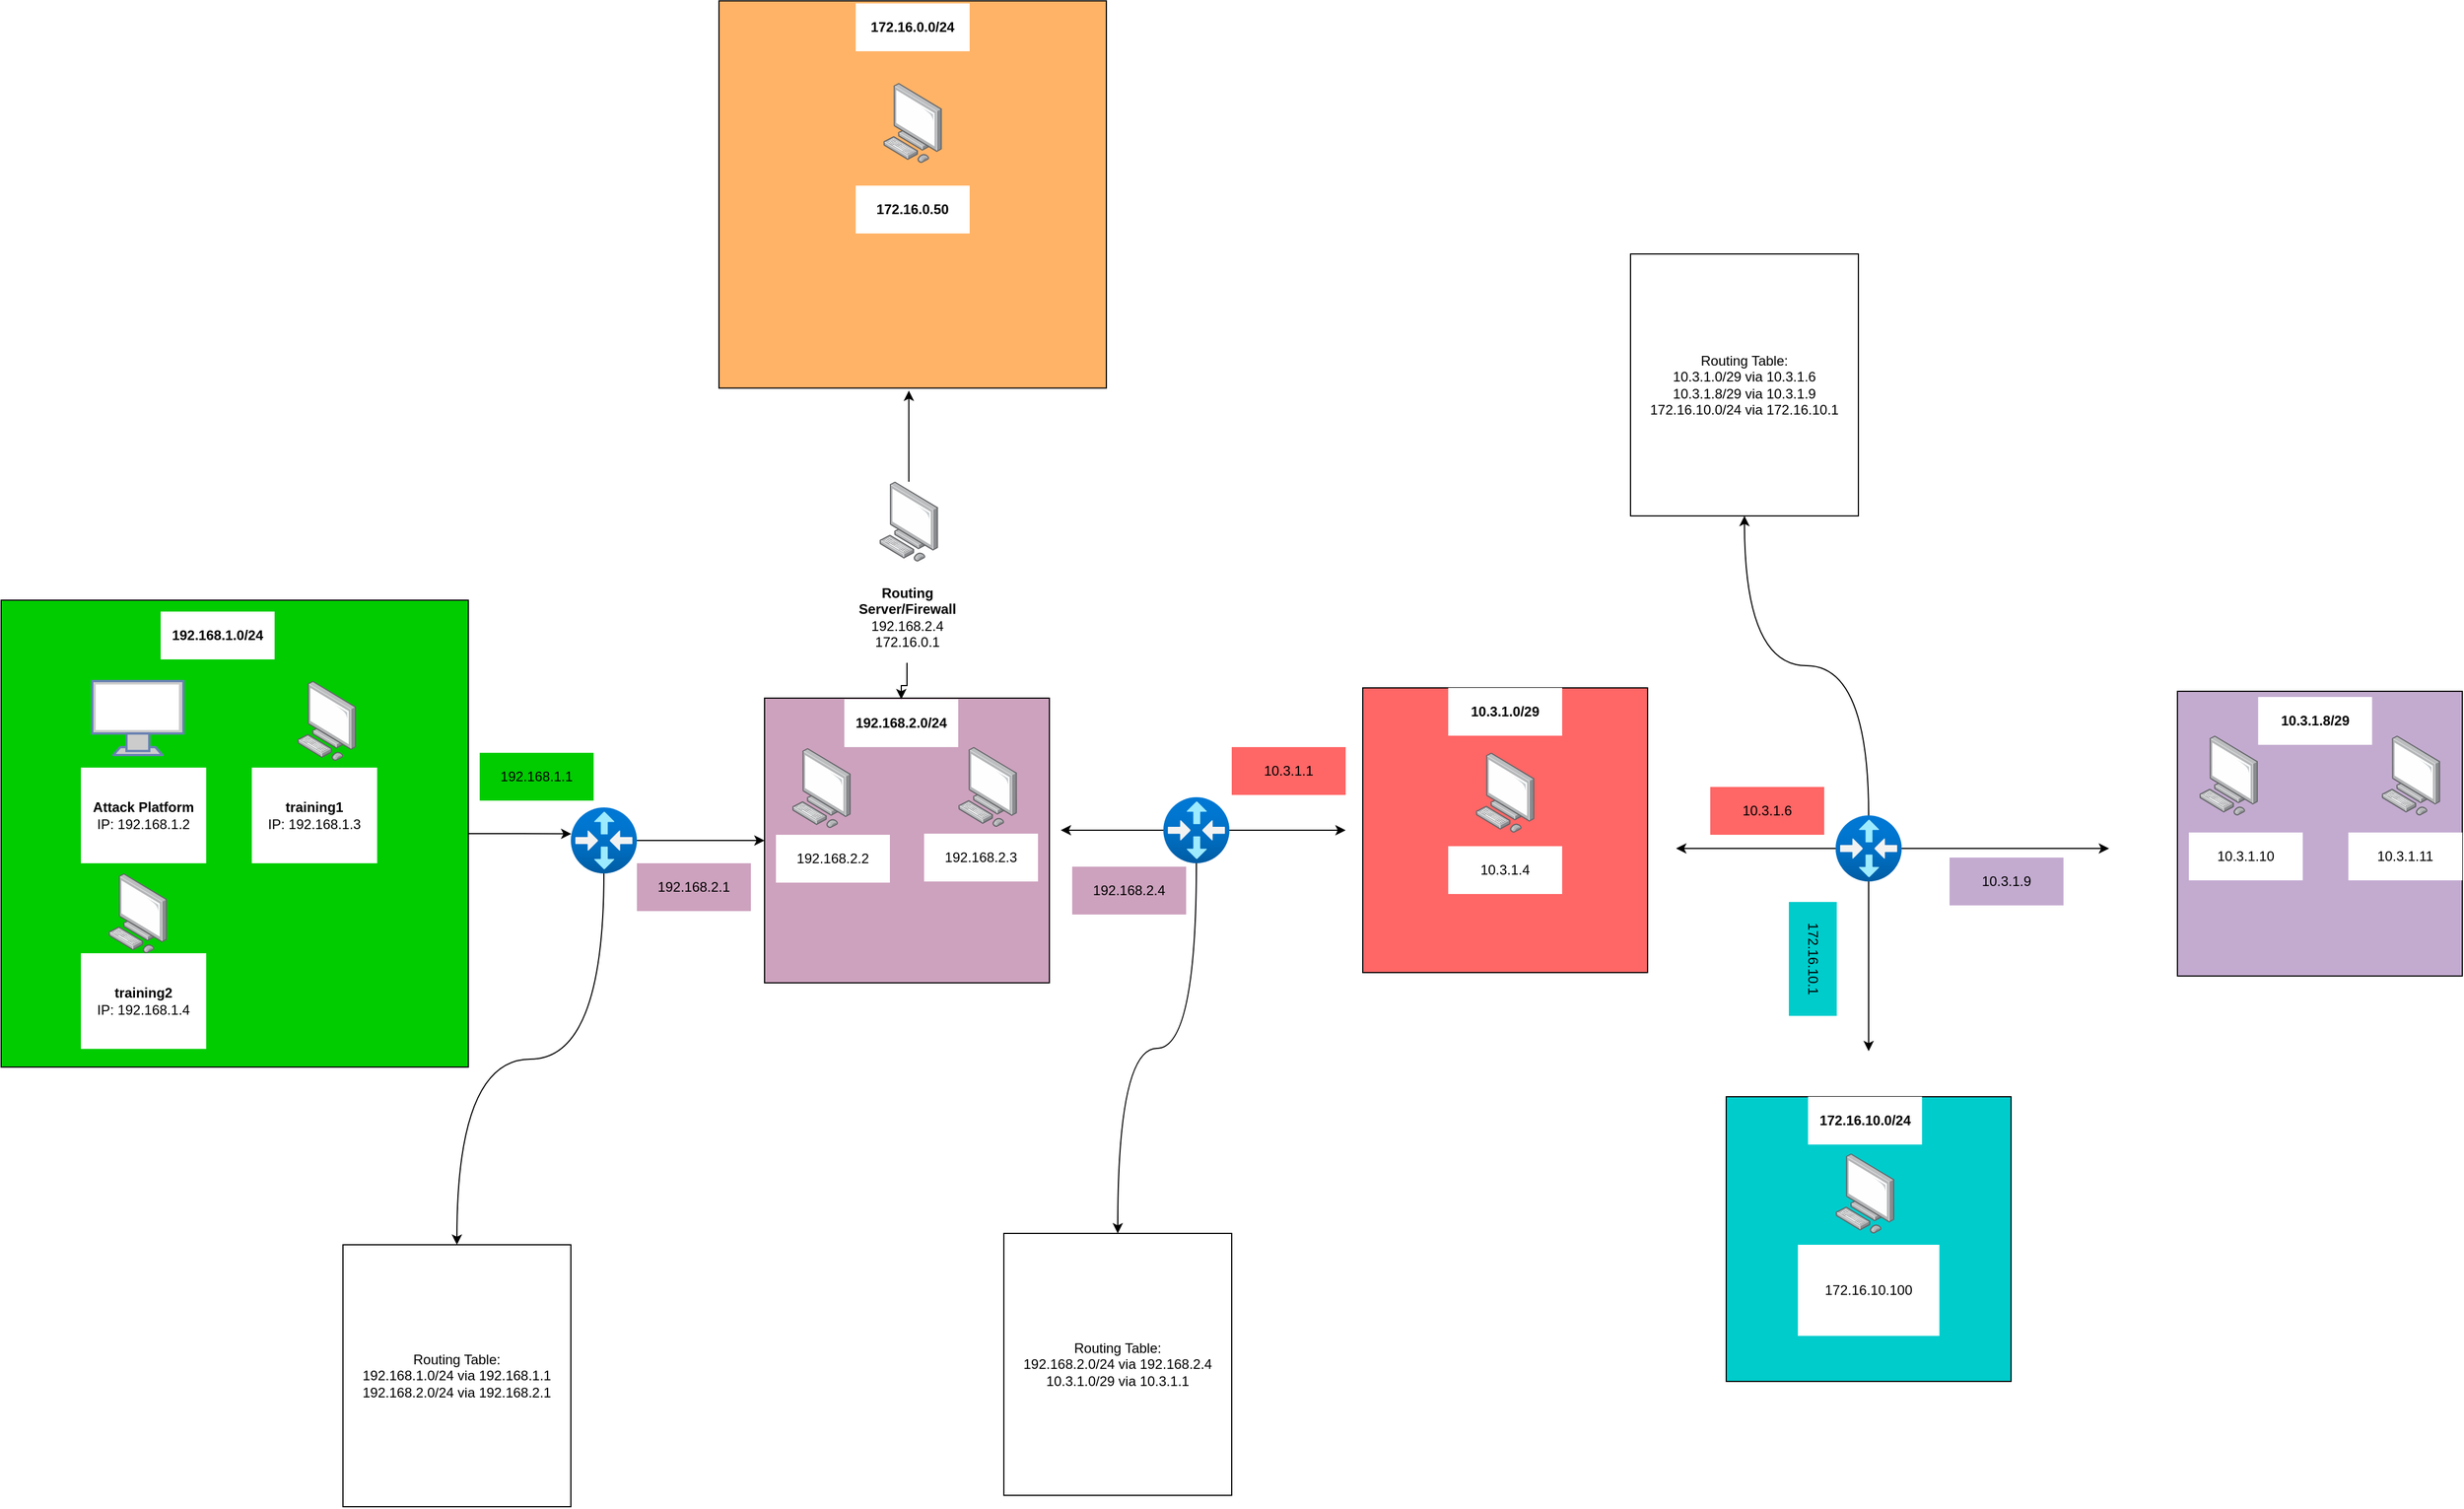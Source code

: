<mxfile version="22.1.5" type="github">
  <diagram name="Page-1" id="JbzRH35_Jp3MEoYcQfOq">
    <mxGraphModel dx="4075" dy="2755" grid="1" gridSize="10" guides="1" tooltips="1" connect="1" arrows="1" fold="1" page="1" pageScale="1" pageWidth="850" pageHeight="1100" math="0" shadow="0">
      <root>
        <mxCell id="0" />
        <mxCell id="1" parent="0" />
        <mxCell id="ab_D_kLyQdRW7rkLjhHX-5" value="" style="whiteSpace=wrap;html=1;aspect=fixed;fillColor=#00CC00;" vertex="1" parent="1">
          <mxGeometry x="-170" y="144" width="410" height="410" as="geometry" />
        </mxCell>
        <mxCell id="ab_D_kLyQdRW7rkLjhHX-2" value="" style="image;points=[];aspect=fixed;html=1;align=center;shadow=0;dashed=0;image=img/lib/allied_telesis/computer_and_terminals/Personal_Computer.svg;" vertex="1" parent="1">
          <mxGeometry x="-75.83" y="384" width="51.65" height="70" as="geometry" />
        </mxCell>
        <mxCell id="ab_D_kLyQdRW7rkLjhHX-3" value="" style="image;points=[];aspect=fixed;html=1;align=center;shadow=0;dashed=0;image=img/lib/allied_telesis/computer_and_terminals/Personal_Computer.svg;" vertex="1" parent="1">
          <mxGeometry x="90" y="215" width="51.65" height="70" as="geometry" />
        </mxCell>
        <mxCell id="ab_D_kLyQdRW7rkLjhHX-36" style="edgeStyle=orthogonalEdgeStyle;rounded=0;orthogonalLoop=1;jettySize=auto;html=1;entryX=0;entryY=0.5;entryDx=0;entryDy=0;" edge="1" parent="1" source="ab_D_kLyQdRW7rkLjhHX-4" target="ab_D_kLyQdRW7rkLjhHX-8">
          <mxGeometry relative="1" as="geometry" />
        </mxCell>
        <mxCell id="ab_D_kLyQdRW7rkLjhHX-67" style="edgeStyle=orthogonalEdgeStyle;curved=1;rounded=0;orthogonalLoop=1;jettySize=auto;html=1;" edge="1" parent="1" source="ab_D_kLyQdRW7rkLjhHX-4" target="ab_D_kLyQdRW7rkLjhHX-64">
          <mxGeometry relative="1" as="geometry" />
        </mxCell>
        <mxCell id="ab_D_kLyQdRW7rkLjhHX-4" value="" style="image;aspect=fixed;html=1;points=[];align=center;fontSize=12;image=img/lib/azure2/networking/Virtual_Router.svg;" vertex="1" parent="1">
          <mxGeometry x="330" y="326" width="58" height="58" as="geometry" />
        </mxCell>
        <mxCell id="ab_D_kLyQdRW7rkLjhHX-7" value="" style="fontColor=#0066CC;verticalAlign=top;verticalLabelPosition=bottom;labelPosition=center;align=center;html=1;outlineConnect=0;fillColor=#CCCCCC;strokeColor=#6881B3;gradientColor=none;gradientDirection=north;strokeWidth=2;shape=mxgraph.networks.monitor;" vertex="1" parent="1">
          <mxGeometry x="-90" y="215" width="80" height="65" as="geometry" />
        </mxCell>
        <mxCell id="ab_D_kLyQdRW7rkLjhHX-8" value="" style="whiteSpace=wrap;html=1;aspect=fixed;fillColor=#CDA2BE;" vertex="1" parent="1">
          <mxGeometry x="500" y="230" width="250" height="250" as="geometry" />
        </mxCell>
        <mxCell id="ab_D_kLyQdRW7rkLjhHX-9" value="" style="image;points=[];aspect=fixed;html=1;align=center;shadow=0;dashed=0;image=img/lib/allied_telesis/computer_and_terminals/Personal_Computer.svg;" vertex="1" parent="1">
          <mxGeometry x="524.18" y="274" width="51.65" height="70" as="geometry" />
        </mxCell>
        <mxCell id="ab_D_kLyQdRW7rkLjhHX-10" value="" style="image;points=[];aspect=fixed;html=1;align=center;shadow=0;dashed=0;image=img/lib/allied_telesis/computer_and_terminals/Personal_Computer.svg;" vertex="1" parent="1">
          <mxGeometry x="670" y="273" width="51.65" height="70" as="geometry" />
        </mxCell>
        <mxCell id="ab_D_kLyQdRW7rkLjhHX-45" style="edgeStyle=orthogonalEdgeStyle;rounded=0;orthogonalLoop=1;jettySize=auto;html=1;" edge="1" parent="1" source="ab_D_kLyQdRW7rkLjhHX-11">
          <mxGeometry relative="1" as="geometry">
            <mxPoint x="760" y="346" as="targetPoint" />
          </mxGeometry>
        </mxCell>
        <mxCell id="ab_D_kLyQdRW7rkLjhHX-46" style="edgeStyle=orthogonalEdgeStyle;rounded=0;orthogonalLoop=1;jettySize=auto;html=1;" edge="1" parent="1" source="ab_D_kLyQdRW7rkLjhHX-11">
          <mxGeometry relative="1" as="geometry">
            <mxPoint x="1010" y="346" as="targetPoint" />
          </mxGeometry>
        </mxCell>
        <mxCell id="ab_D_kLyQdRW7rkLjhHX-69" style="edgeStyle=orthogonalEdgeStyle;curved=1;rounded=0;orthogonalLoop=1;jettySize=auto;html=1;" edge="1" parent="1" source="ab_D_kLyQdRW7rkLjhHX-11" target="ab_D_kLyQdRW7rkLjhHX-68">
          <mxGeometry relative="1" as="geometry" />
        </mxCell>
        <mxCell id="ab_D_kLyQdRW7rkLjhHX-11" value="" style="image;aspect=fixed;html=1;points=[];align=center;fontSize=12;image=img/lib/azure2/networking/Virtual_Router.svg;" vertex="1" parent="1">
          <mxGeometry x="850" y="317" width="58" height="58" as="geometry" />
        </mxCell>
        <mxCell id="ab_D_kLyQdRW7rkLjhHX-12" value="" style="whiteSpace=wrap;html=1;aspect=fixed;fillColor=#FF6666;" vertex="1" parent="1">
          <mxGeometry x="1025" y="221" width="250" height="250" as="geometry" />
        </mxCell>
        <mxCell id="ab_D_kLyQdRW7rkLjhHX-13" value="" style="image;points=[];aspect=fixed;html=1;align=center;shadow=0;dashed=0;image=img/lib/allied_telesis/computer_and_terminals/Personal_Computer.svg;" vertex="1" parent="1">
          <mxGeometry x="1124.18" y="278" width="51.65" height="70" as="geometry" />
        </mxCell>
        <mxCell id="ab_D_kLyQdRW7rkLjhHX-41" style="edgeStyle=orthogonalEdgeStyle;rounded=0;orthogonalLoop=1;jettySize=auto;html=1;" edge="1" parent="1" source="ab_D_kLyQdRW7rkLjhHX-14">
          <mxGeometry relative="1" as="geometry">
            <mxPoint x="626.645" y="-40" as="targetPoint" />
          </mxGeometry>
        </mxCell>
        <mxCell id="ab_D_kLyQdRW7rkLjhHX-14" value="" style="image;points=[];aspect=fixed;html=1;align=center;shadow=0;dashed=0;image=img/lib/allied_telesis/computer_and_terminals/Personal_Computer.svg;" vertex="1" parent="1">
          <mxGeometry x="600.82" y="40" width="51.65" height="70" as="geometry" />
        </mxCell>
        <mxCell id="ab_D_kLyQdRW7rkLjhHX-15" value="" style="whiteSpace=wrap;html=1;aspect=fixed;fillColor=#FFB366;" vertex="1" parent="1">
          <mxGeometry x="460" y="-382.24" width="340" height="340" as="geometry" />
        </mxCell>
        <mxCell id="ab_D_kLyQdRW7rkLjhHX-16" value="" style="image;points=[];aspect=fixed;html=1;align=center;shadow=0;dashed=0;image=img/lib/allied_telesis/computer_and_terminals/Personal_Computer.svg;" vertex="1" parent="1">
          <mxGeometry x="604.18" y="-310" width="51.65" height="70" as="geometry" />
        </mxCell>
        <mxCell id="ab_D_kLyQdRW7rkLjhHX-17" value="" style="whiteSpace=wrap;html=1;aspect=fixed;fillColor=#C3ABD0;" vertex="1" parent="1">
          <mxGeometry x="1740" y="224" width="250" height="250" as="geometry" />
        </mxCell>
        <mxCell id="ab_D_kLyQdRW7rkLjhHX-18" value="" style="image;points=[];aspect=fixed;html=1;align=center;shadow=0;dashed=0;image=img/lib/allied_telesis/computer_and_terminals/Personal_Computer.svg;" vertex="1" parent="1">
          <mxGeometry x="1759.17" y="263" width="51.65" height="70" as="geometry" />
        </mxCell>
        <mxCell id="ab_D_kLyQdRW7rkLjhHX-19" value="" style="image;points=[];aspect=fixed;html=1;align=center;shadow=0;dashed=0;image=img/lib/allied_telesis/computer_and_terminals/Personal_Computer.svg;" vertex="1" parent="1">
          <mxGeometry x="1919.17" y="263" width="51.65" height="70" as="geometry" />
        </mxCell>
        <mxCell id="ab_D_kLyQdRW7rkLjhHX-51" style="edgeStyle=orthogonalEdgeStyle;rounded=0;orthogonalLoop=1;jettySize=auto;html=1;" edge="1" parent="1" source="ab_D_kLyQdRW7rkLjhHX-20">
          <mxGeometry relative="1" as="geometry">
            <mxPoint x="1469" y="540" as="targetPoint" />
          </mxGeometry>
        </mxCell>
        <mxCell id="ab_D_kLyQdRW7rkLjhHX-52" style="edgeStyle=orthogonalEdgeStyle;rounded=0;orthogonalLoop=1;jettySize=auto;html=1;" edge="1" parent="1" source="ab_D_kLyQdRW7rkLjhHX-20">
          <mxGeometry relative="1" as="geometry">
            <mxPoint x="1300" y="362" as="targetPoint" />
          </mxGeometry>
        </mxCell>
        <mxCell id="ab_D_kLyQdRW7rkLjhHX-53" style="edgeStyle=orthogonalEdgeStyle;rounded=0;orthogonalLoop=1;jettySize=auto;html=1;" edge="1" parent="1" source="ab_D_kLyQdRW7rkLjhHX-20">
          <mxGeometry relative="1" as="geometry">
            <mxPoint x="1680" y="362" as="targetPoint" />
          </mxGeometry>
        </mxCell>
        <mxCell id="ab_D_kLyQdRW7rkLjhHX-71" style="edgeStyle=orthogonalEdgeStyle;curved=1;rounded=0;orthogonalLoop=1;jettySize=auto;html=1;" edge="1" parent="1" source="ab_D_kLyQdRW7rkLjhHX-20" target="ab_D_kLyQdRW7rkLjhHX-70">
          <mxGeometry relative="1" as="geometry" />
        </mxCell>
        <mxCell id="ab_D_kLyQdRW7rkLjhHX-20" value="" style="image;aspect=fixed;html=1;points=[];align=center;fontSize=12;image=img/lib/azure2/networking/Virtual_Router.svg;" vertex="1" parent="1">
          <mxGeometry x="1440" y="333" width="58" height="58" as="geometry" />
        </mxCell>
        <mxCell id="ab_D_kLyQdRW7rkLjhHX-23" value="" style="whiteSpace=wrap;html=1;aspect=fixed;fillColor=#00CCCC;" vertex="1" parent="1">
          <mxGeometry x="1344" y="580" width="250" height="250" as="geometry" />
        </mxCell>
        <mxCell id="ab_D_kLyQdRW7rkLjhHX-25" value="" style="image;points=[];aspect=fixed;html=1;align=center;shadow=0;dashed=0;image=img/lib/allied_telesis/computer_and_terminals/Personal_Computer.svg;" vertex="1" parent="1">
          <mxGeometry x="1440" y="630" width="51.65" height="70" as="geometry" />
        </mxCell>
        <mxCell id="ab_D_kLyQdRW7rkLjhHX-26" value="&lt;b&gt;Attack Platform&lt;/b&gt;&lt;br&gt;IP: 192.168.1.2" style="text;html=1;strokeColor=none;fillColor=#FFFFFF;align=center;verticalAlign=middle;whiteSpace=wrap;rounded=0;" vertex="1" parent="1">
          <mxGeometry x="-100" y="291" width="110" height="84" as="geometry" />
        </mxCell>
        <mxCell id="ab_D_kLyQdRW7rkLjhHX-27" value="&lt;b&gt;training1&lt;/b&gt;&lt;br&gt;IP: 192.168.1.3" style="text;html=1;strokeColor=none;fillColor=#FFFFFF;align=center;verticalAlign=middle;whiteSpace=wrap;rounded=0;" vertex="1" parent="1">
          <mxGeometry x="50" y="291" width="110" height="84" as="geometry" />
        </mxCell>
        <mxCell id="ab_D_kLyQdRW7rkLjhHX-29" value="&lt;b&gt;training2&lt;/b&gt;&lt;br&gt;IP: 192.168.1.4" style="text;html=1;strokeColor=none;fillColor=#FFFFFF;align=center;verticalAlign=middle;whiteSpace=wrap;rounded=0;" vertex="1" parent="1">
          <mxGeometry x="-100" y="454" width="110" height="84" as="geometry" />
        </mxCell>
        <mxCell id="ab_D_kLyQdRW7rkLjhHX-30" value="&lt;b&gt;192.168.1.0/24&lt;br&gt;&lt;/b&gt;" style="text;html=1;strokeColor=none;fillColor=#FFFFFF;align=center;verticalAlign=middle;whiteSpace=wrap;rounded=0;" vertex="1" parent="1">
          <mxGeometry x="-30" y="154" width="100" height="42" as="geometry" />
        </mxCell>
        <mxCell id="ab_D_kLyQdRW7rkLjhHX-31" value="&lt;b&gt;192.168.2.0/24&lt;br&gt;&lt;/b&gt;" style="text;html=1;strokeColor=none;fillColor=#FFFFFF;align=center;verticalAlign=middle;whiteSpace=wrap;rounded=0;" vertex="1" parent="1">
          <mxGeometry x="570" y="231" width="100" height="42" as="geometry" />
        </mxCell>
        <mxCell id="ab_D_kLyQdRW7rkLjhHX-32" value="192.168.2.2" style="text;html=1;strokeColor=none;fillColor=#FFFFFF;align=center;verticalAlign=middle;whiteSpace=wrap;rounded=0;" vertex="1" parent="1">
          <mxGeometry x="510" y="350" width="100" height="42" as="geometry" />
        </mxCell>
        <mxCell id="ab_D_kLyQdRW7rkLjhHX-33" value="192.168.2.3" style="text;html=1;strokeColor=none;fillColor=#FFFFFF;align=center;verticalAlign=middle;whiteSpace=wrap;rounded=0;" vertex="1" parent="1">
          <mxGeometry x="640" y="349" width="100" height="42" as="geometry" />
        </mxCell>
        <mxCell id="ab_D_kLyQdRW7rkLjhHX-34" style="edgeStyle=orthogonalEdgeStyle;rounded=0;orthogonalLoop=1;jettySize=auto;html=1;entryX=0.007;entryY=0.4;entryDx=0;entryDy=0;entryPerimeter=0;" edge="1" parent="1" source="ab_D_kLyQdRW7rkLjhHX-5" target="ab_D_kLyQdRW7rkLjhHX-4">
          <mxGeometry relative="1" as="geometry" />
        </mxCell>
        <mxCell id="ab_D_kLyQdRW7rkLjhHX-37" value="192.168.1.1" style="text;html=1;strokeColor=none;fillColor=#00CC00;align=center;verticalAlign=middle;whiteSpace=wrap;rounded=0;" vertex="1" parent="1">
          <mxGeometry x="250" y="278" width="100" height="42" as="geometry" />
        </mxCell>
        <mxCell id="ab_D_kLyQdRW7rkLjhHX-38" value="192.168.2.1" style="text;html=1;strokeColor=none;fillColor=#CDA2BE;align=center;verticalAlign=middle;whiteSpace=wrap;rounded=0;" vertex="1" parent="1">
          <mxGeometry x="388" y="375" width="100" height="42" as="geometry" />
        </mxCell>
        <mxCell id="ab_D_kLyQdRW7rkLjhHX-42" value="" style="edgeStyle=orthogonalEdgeStyle;rounded=0;orthogonalLoop=1;jettySize=auto;html=1;" edge="1" parent="1" source="ab_D_kLyQdRW7rkLjhHX-39" target="ab_D_kLyQdRW7rkLjhHX-31">
          <mxGeometry relative="1" as="geometry" />
        </mxCell>
        <mxCell id="ab_D_kLyQdRW7rkLjhHX-39" value="&lt;b&gt;Routing Server/Firewall&lt;/b&gt;&lt;br&gt;192.168.2.4&lt;br&gt;172.16.0.1" style="text;html=1;strokeColor=none;fillColor=#FFFFFF;align=center;verticalAlign=middle;whiteSpace=wrap;rounded=0;" vertex="1" parent="1">
          <mxGeometry x="562.5" y="119" width="125" height="80" as="geometry" />
        </mxCell>
        <mxCell id="ab_D_kLyQdRW7rkLjhHX-40" value="&lt;b&gt;172.16.0.50&lt;br&gt;&lt;/b&gt;" style="text;html=1;strokeColor=none;fillColor=#FFFFFF;align=center;verticalAlign=middle;whiteSpace=wrap;rounded=0;" vertex="1" parent="1">
          <mxGeometry x="580.01" y="-220" width="100" height="42" as="geometry" />
        </mxCell>
        <mxCell id="ab_D_kLyQdRW7rkLjhHX-43" value="192.168.2.4" style="text;html=1;strokeColor=none;fillColor=#CDA2BE;align=center;verticalAlign=middle;whiteSpace=wrap;rounded=0;" vertex="1" parent="1">
          <mxGeometry x="770" y="378" width="100" height="42" as="geometry" />
        </mxCell>
        <mxCell id="ab_D_kLyQdRW7rkLjhHX-44" value="10.3.1.1" style="text;html=1;strokeColor=none;fillColor=#FF6666;align=center;verticalAlign=middle;whiteSpace=wrap;rounded=0;" vertex="1" parent="1">
          <mxGeometry x="910" y="273" width="100" height="42" as="geometry" />
        </mxCell>
        <mxCell id="ab_D_kLyQdRW7rkLjhHX-47" value="&lt;b&gt;172.16.0.0/24&lt;br&gt;&lt;/b&gt;" style="text;html=1;strokeColor=none;fillColor=#FFFFFF;align=center;verticalAlign=middle;whiteSpace=wrap;rounded=0;" vertex="1" parent="1">
          <mxGeometry x="580" y="-380" width="100" height="42" as="geometry" />
        </mxCell>
        <mxCell id="ab_D_kLyQdRW7rkLjhHX-49" value="&lt;b&gt;10.3.1.0/29&lt;br&gt;&lt;/b&gt;" style="text;html=1;strokeColor=none;fillColor=#FFFFFF;align=center;verticalAlign=middle;whiteSpace=wrap;rounded=0;" vertex="1" parent="1">
          <mxGeometry x="1100.01" y="221" width="100" height="42" as="geometry" />
        </mxCell>
        <mxCell id="ab_D_kLyQdRW7rkLjhHX-50" value="10.3.1.4" style="text;html=1;strokeColor=none;fillColor=#FFFFFF;align=center;verticalAlign=middle;whiteSpace=wrap;rounded=0;" vertex="1" parent="1">
          <mxGeometry x="1100.01" y="360" width="100" height="42" as="geometry" />
        </mxCell>
        <mxCell id="ab_D_kLyQdRW7rkLjhHX-54" value="10.3.1.6" style="text;html=1;strokeColor=none;fillColor=#FF6666;align=center;verticalAlign=middle;whiteSpace=wrap;rounded=0;" vertex="1" parent="1">
          <mxGeometry x="1330" y="308" width="100" height="42" as="geometry" />
        </mxCell>
        <mxCell id="ab_D_kLyQdRW7rkLjhHX-55" value="10.3.1.9" style="text;html=1;strokeColor=none;fillColor=#C3ABD0;align=center;verticalAlign=middle;whiteSpace=wrap;rounded=0;" vertex="1" parent="1">
          <mxGeometry x="1540" y="370" width="100" height="42" as="geometry" />
        </mxCell>
        <mxCell id="ab_D_kLyQdRW7rkLjhHX-56" value="172.16.10.1" style="text;html=1;strokeColor=none;fillColor=#00CCCC;align=center;verticalAlign=middle;whiteSpace=wrap;rounded=0;rotation=90;" vertex="1" parent="1">
          <mxGeometry x="1370" y="438" width="100" height="42" as="geometry" />
        </mxCell>
        <mxCell id="ab_D_kLyQdRW7rkLjhHX-58" value="&lt;b&gt;172.16.10.0/24&lt;br&gt;&lt;/b&gt;" style="text;html=1;strokeColor=none;fillColor=#FFFFFF;align=center;verticalAlign=middle;whiteSpace=wrap;rounded=0;" vertex="1" parent="1">
          <mxGeometry x="1415.82" y="580" width="100" height="42" as="geometry" />
        </mxCell>
        <mxCell id="ab_D_kLyQdRW7rkLjhHX-60" value="172.16.10.100" style="text;html=1;strokeColor=none;fillColor=#FFFFFF;align=center;verticalAlign=middle;whiteSpace=wrap;rounded=0;" vertex="1" parent="1">
          <mxGeometry x="1406.91" y="710" width="124.18" height="80" as="geometry" />
        </mxCell>
        <mxCell id="ab_D_kLyQdRW7rkLjhHX-61" value="&lt;b&gt;10.3.1.8/29&lt;br&gt;&lt;/b&gt;" style="text;html=1;strokeColor=none;fillColor=#FFFFFF;align=center;verticalAlign=middle;whiteSpace=wrap;rounded=0;" vertex="1" parent="1">
          <mxGeometry x="1810.82" y="229" width="100" height="42" as="geometry" />
        </mxCell>
        <mxCell id="ab_D_kLyQdRW7rkLjhHX-62" value="10.3.1.10" style="text;html=1;strokeColor=none;fillColor=#FFFFFF;align=center;verticalAlign=middle;whiteSpace=wrap;rounded=0;" vertex="1" parent="1">
          <mxGeometry x="1750" y="348" width="100" height="42" as="geometry" />
        </mxCell>
        <mxCell id="ab_D_kLyQdRW7rkLjhHX-63" value="10.3.1.11" style="text;html=1;strokeColor=none;fillColor=#FFFFFF;align=center;verticalAlign=middle;whiteSpace=wrap;rounded=0;" vertex="1" parent="1">
          <mxGeometry x="1890" y="348" width="100" height="42" as="geometry" />
        </mxCell>
        <mxCell id="ab_D_kLyQdRW7rkLjhHX-64" value="Routing Table:&lt;br&gt;192.168.1.0/24 via 192.168.1.1&lt;br&gt;192.168.2.0/24 via 192.168.2.1" style="text;html=1;strokeColor=#000000;fillColor=#FFFFFF;align=center;verticalAlign=middle;whiteSpace=wrap;rounded=0;" vertex="1" parent="1">
          <mxGeometry x="130" y="710" width="200" height="230" as="geometry" />
        </mxCell>
        <mxCell id="ab_D_kLyQdRW7rkLjhHX-68" value="Routing Table:&lt;br&gt;192.168.2.0/24 via 192.168.2.4&lt;br&gt;10.3.1.0/29 via 10.3.1.1" style="text;html=1;strokeColor=#000000;fillColor=#FFFFFF;align=center;verticalAlign=middle;whiteSpace=wrap;rounded=0;" vertex="1" parent="1">
          <mxGeometry x="710" y="700" width="200" height="230" as="geometry" />
        </mxCell>
        <mxCell id="ab_D_kLyQdRW7rkLjhHX-70" value="Routing Table:&lt;br&gt;10.3.1.0/29 via 10.3.1.6&lt;br&gt;10.3.1.8/29 via 10.3.1.9&lt;br&gt;172.16.10.0/24 via 172.16.10.1" style="text;html=1;strokeColor=#000000;fillColor=#FFFFFF;align=center;verticalAlign=middle;whiteSpace=wrap;rounded=0;" vertex="1" parent="1">
          <mxGeometry x="1260" y="-160" width="200" height="230" as="geometry" />
        </mxCell>
      </root>
    </mxGraphModel>
  </diagram>
</mxfile>
